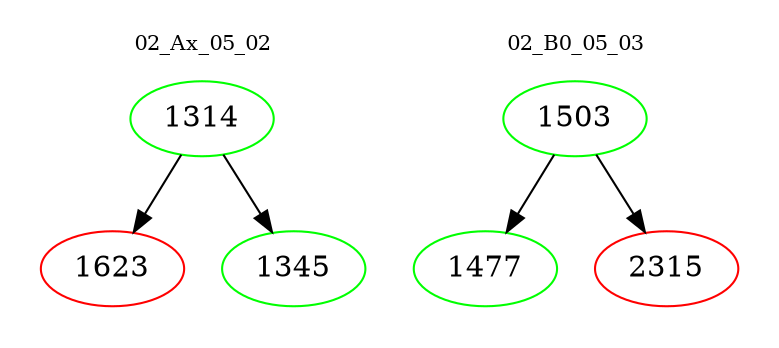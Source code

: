 digraph{
subgraph cluster_0 {
color = white
label = "02_Ax_05_02";
fontsize=10;
T0_1314 [label="1314", color="green"]
T0_1314 -> T0_1623 [color="black"]
T0_1623 [label="1623", color="red"]
T0_1314 -> T0_1345 [color="black"]
T0_1345 [label="1345", color="green"]
}
subgraph cluster_1 {
color = white
label = "02_B0_05_03";
fontsize=10;
T1_1503 [label="1503", color="green"]
T1_1503 -> T1_1477 [color="black"]
T1_1477 [label="1477", color="green"]
T1_1503 -> T1_2315 [color="black"]
T1_2315 [label="2315", color="red"]
}
}

